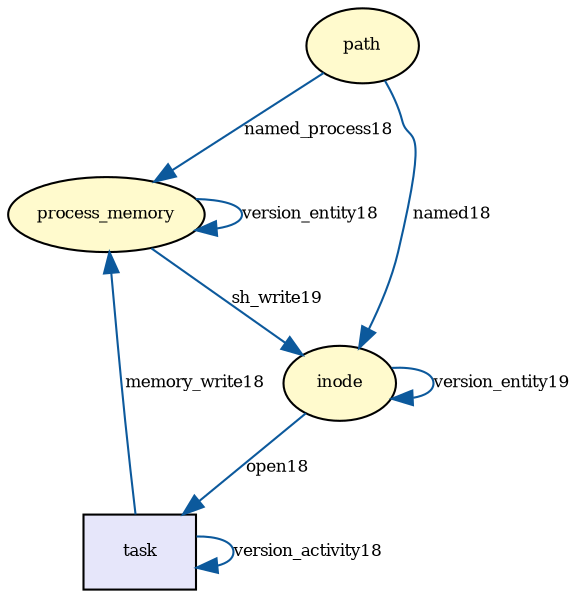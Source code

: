 digraph RGL__DirectedAdjacencyGraph {path[fontsize = 8,label = "path",shape = ellipse, fillcolor="#fffacd", style = filled]

process_memory[fontsize = 8,label = "process_memory",shape = ellipse, fillcolor="#fffacd", style = filled]

path -> process_memory[fontsize = 8,label = "named_process18", color="#0c599c"]

inode[fontsize = 8,label = "inode",shape = ellipse, fillcolor="#fffacd", style = filled]

path -> inode[fontsize = 8,label = "named18", color="#0c599c"]

task[fontsize = 8,label = "task",shape = rectangle, fillcolor="#e6e6fa", style = filled]

task -> task[fontsize = 8,label = "version_activity18", color="#0c599c"]

inode -> task[fontsize = 8,label = "open18", color="#0c599c"]

process_memory -> process_memory[fontsize = 8,label = "version_entity18", color="#0c599c"]

task -> process_memory[fontsize = 8,label = "memory_write18", color="#0c599c"]

inode -> inode[fontsize = 8,label = "version_entity19", color="#0c599c"]

process_memory -> inode[fontsize = 8,label = "sh_write19", color="#0c599c"]

}
